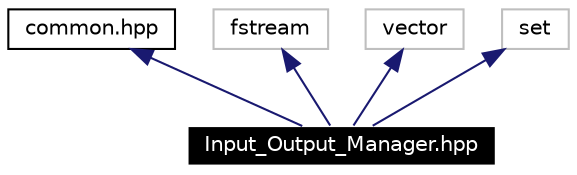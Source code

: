 digraph G
{
  edge [fontname="Helvetica",fontsize=10,labelfontname="Helvetica",labelfontsize=10];
  node [fontname="Helvetica",fontsize=10,shape=record];
  Node68 [label="Input_Output_Manager.hpp",height=0.2,width=0.4,color="white", fillcolor="black", style="filled" fontcolor="white"];
  Node69 -> Node68 [dir=back,color="midnightblue",fontsize=10,style="solid",fontname="Helvetica"];
  Node69 [label="common.hpp",height=0.2,width=0.4,color="black",URL="$common_8hpp.html"];
  Node70 -> Node68 [dir=back,color="midnightblue",fontsize=10,style="solid",fontname="Helvetica"];
  Node70 [label="fstream",height=0.2,width=0.4,color="grey75"];
  Node71 -> Node68 [dir=back,color="midnightblue",fontsize=10,style="solid",fontname="Helvetica"];
  Node71 [label="vector",height=0.2,width=0.4,color="grey75"];
  Node72 -> Node68 [dir=back,color="midnightblue",fontsize=10,style="solid",fontname="Helvetica"];
  Node72 [label="set",height=0.2,width=0.4,color="grey75"];
}
